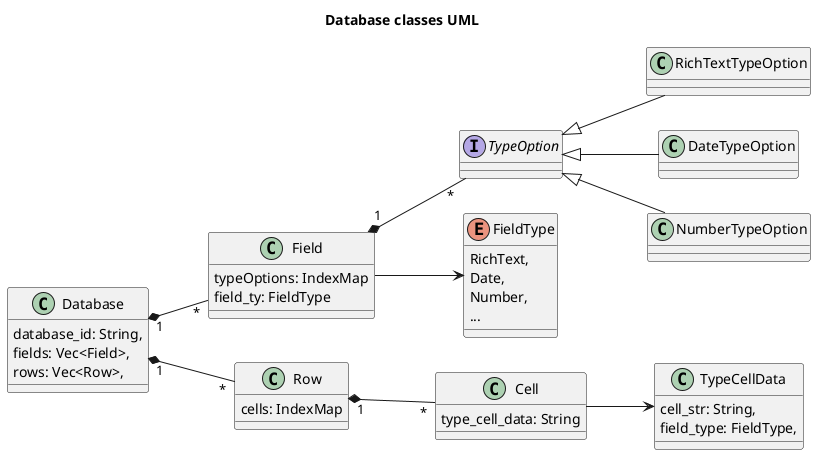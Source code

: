 @startuml
title Database classes UML
left to right direction
'skinparam monochrome reverse

class Database {
database_id: String,
fields: Vec<Field>,
rows: Vec<Row>,
}

class Field {
typeOptions: IndexMap
field_ty: FieldType
}
'note left
'   contains key/value pairs
'   key: id of the FieldType
'   value: opaque data
'end note

enum FieldType {
RichText,
Date,
Number,
...
}

interface TypeOption {
}

class Row {
cells: IndexMap
}
'note left
'key/value pairs.
'key: field id,
'value: CellMeta
'end note

class Cell {
type_cell_data: String
}

class TypeCellData {
cell_str: String,
field_type: FieldType,
}

class RichTextTypeOption {}
class DateTypeOption {}
class NumberTypeOption {}

Database "1" *-- "*" Field
Field --> FieldType
Field "1" *-- "*" TypeOption
Database "1" *-- "*" Row
Row "1" *-- "*" Cell
'note left of Cell
'Deserialize String to
'TypeCellData
'end note
Cell --> TypeCellData
RichTextTypeOption -u-|> TypeOption
DateTypeOption -u-|> TypeOption
NumberTypeOption -u-|> TypeOption
@enduml

@startuml
title "Read Cell Sequence"
actor Reader
Reader --> Database: database_id,row_id,field_id
activate Database

box "Get DateTypeOption"
Database --> Field
activate Field

Field --> DateTypeOption
activate DateTypeOption

DateTypeOption --> Field
deactivate DateTypeOption
end box

Field --> Database
deactivate Field

box "Get Cell Raw Data"
Database --> Row
activate Row
Row --> Row: read the cell data with field_id
Row --> Database: returns the raw cell data
deactivate Row
end box

Database --> DateTypeOption
activate DateTypeOption
DateTypeOption --> DateTypeOption: Format the cell data
DateTypeOption --> Database: returns formatted cell data
deactivate DateTypeOption
Database --> Reader
@enduml